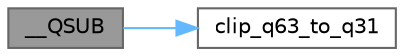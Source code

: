 digraph "__QSUB"
{
 // LATEX_PDF_SIZE
  bgcolor="transparent";
  edge [fontname=Helvetica,fontsize=10,labelfontname=Helvetica,labelfontsize=10];
  node [fontname=Helvetica,fontsize=10,shape=box,height=0.2,width=0.4];
  rankdir="LR";
  Node1 [id="Node000001",label="__QSUB",height=0.2,width=0.4,color="gray40", fillcolor="grey60", style="filled", fontcolor="black",tooltip=" "];
  Node1 -> Node2 [id="edge1_Node000001_Node000002",color="steelblue1",style="solid",tooltip=" "];
  Node2 [id="Node000002",label="clip_q63_to_q31",height=0.2,width=0.4,color="grey40", fillcolor="white", style="filled",URL="$arm__math_8h.html#a9a94b78de0f083bd8fadf3c3abe40431",tooltip="Clips Q63 to Q31 values."];
}
